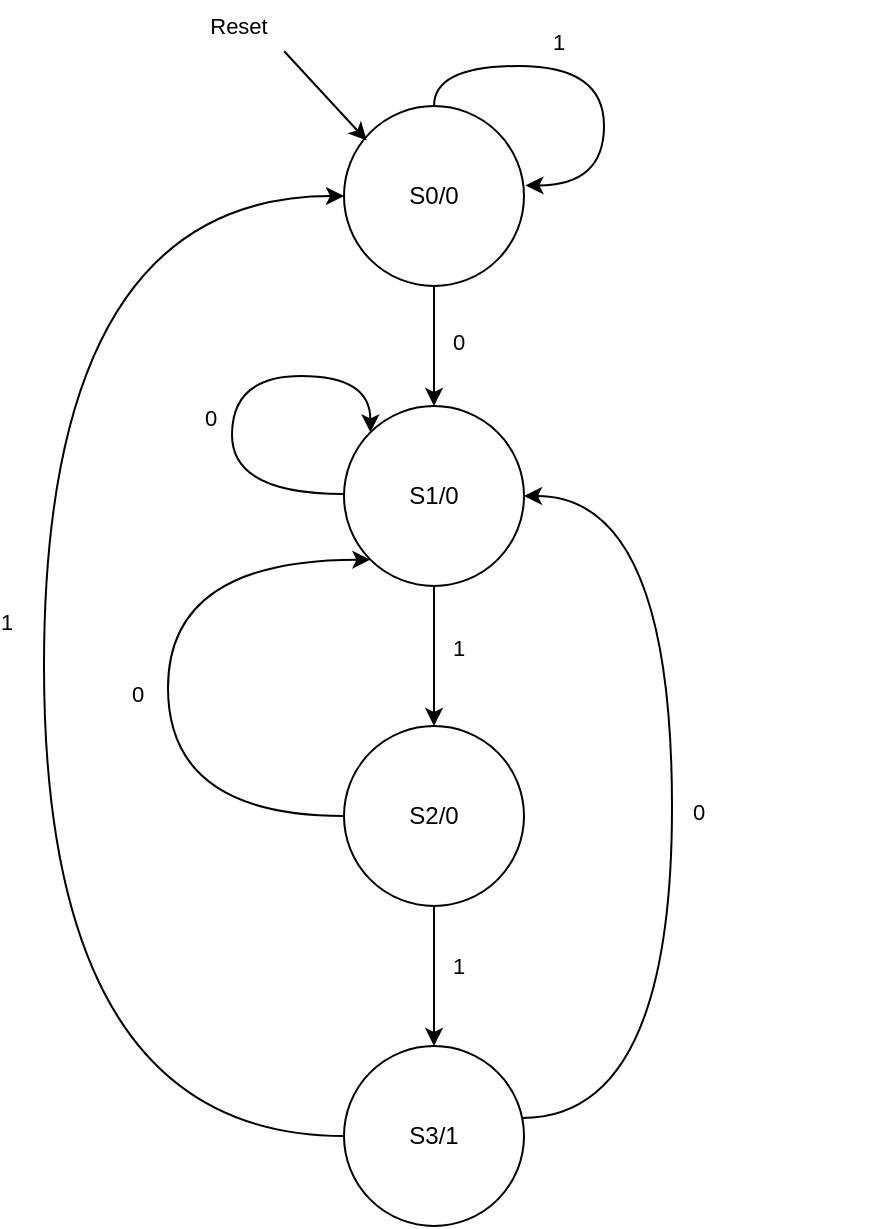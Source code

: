 <mxfile version="25.0.3">
  <diagram id="C5RBs43oDa-KdzZeNtuy" name="Page-1">
    <mxGraphModel dx="1285" dy="651" grid="0" gridSize="10" guides="1" tooltips="1" connect="1" arrows="1" fold="1" page="0" pageScale="1" pageWidth="827" pageHeight="1169" math="0" shadow="0">
      <root>
        <mxCell id="WIyWlLk6GJQsqaUBKTNV-0" />
        <mxCell id="WIyWlLk6GJQsqaUBKTNV-1" parent="WIyWlLk6GJQsqaUBKTNV-0" />
        <mxCell id="XGBNuJWRDXT0jH--8XD_-7" style="edgeStyle=orthogonalEdgeStyle;rounded=0;orthogonalLoop=1;jettySize=auto;html=1;entryX=0.5;entryY=0;entryDx=0;entryDy=0;" parent="WIyWlLk6GJQsqaUBKTNV-1" source="XGBNuJWRDXT0jH--8XD_-1" target="XGBNuJWRDXT0jH--8XD_-3" edge="1">
          <mxGeometry relative="1" as="geometry" />
        </mxCell>
        <mxCell id="XGBNuJWRDXT0jH--8XD_-1" value="S0/0" style="ellipse;whiteSpace=wrap;html=1;aspect=fixed;" parent="WIyWlLk6GJQsqaUBKTNV-1" vertex="1">
          <mxGeometry x="270" y="170" width="90" height="90" as="geometry" />
        </mxCell>
        <mxCell id="XGBNuJWRDXT0jH--8XD_-12" style="edgeStyle=orthogonalEdgeStyle;rounded=0;orthogonalLoop=1;jettySize=auto;html=1;entryX=0.5;entryY=0;entryDx=0;entryDy=0;" parent="WIyWlLk6GJQsqaUBKTNV-1" source="XGBNuJWRDXT0jH--8XD_-3" target="XGBNuJWRDXT0jH--8XD_-4" edge="1">
          <mxGeometry relative="1" as="geometry" />
        </mxCell>
        <mxCell id="2J8As_aUuJhc1Xifo1Dg-9" style="edgeStyle=orthogonalEdgeStyle;shape=connector;curved=1;rounded=0;orthogonalLoop=1;jettySize=auto;html=1;strokeColor=default;align=center;verticalAlign=middle;fontFamily=Helvetica;fontSize=11;fontColor=default;labelBackgroundColor=default;endArrow=classic;entryX=0;entryY=0;entryDx=0;entryDy=0;" edge="1" parent="WIyWlLk6GJQsqaUBKTNV-1" source="XGBNuJWRDXT0jH--8XD_-3" target="XGBNuJWRDXT0jH--8XD_-3">
          <mxGeometry relative="1" as="geometry">
            <mxPoint x="268" y="332" as="targetPoint" />
            <Array as="points">
              <mxPoint x="214" y="364" />
              <mxPoint x="214" y="305" />
              <mxPoint x="283" y="305" />
            </Array>
          </mxGeometry>
        </mxCell>
        <mxCell id="XGBNuJWRDXT0jH--8XD_-3" value="S1/0" style="ellipse;whiteSpace=wrap;html=1;aspect=fixed;" parent="WIyWlLk6GJQsqaUBKTNV-1" vertex="1">
          <mxGeometry x="270" y="320" width="90" height="90" as="geometry" />
        </mxCell>
        <mxCell id="2J8As_aUuJhc1Xifo1Dg-1" style="edgeStyle=orthogonalEdgeStyle;rounded=0;orthogonalLoop=1;jettySize=auto;html=1;entryX=0.5;entryY=0;entryDx=0;entryDy=0;" edge="1" parent="WIyWlLk6GJQsqaUBKTNV-1" source="XGBNuJWRDXT0jH--8XD_-4" target="2J8As_aUuJhc1Xifo1Dg-0">
          <mxGeometry relative="1" as="geometry" />
        </mxCell>
        <mxCell id="2J8As_aUuJhc1Xifo1Dg-3" style="edgeStyle=orthogonalEdgeStyle;rounded=0;orthogonalLoop=1;jettySize=auto;html=1;strokeColor=none;curved=1;entryX=0;entryY=1;entryDx=0;entryDy=0;" edge="1" parent="WIyWlLk6GJQsqaUBKTNV-1" source="XGBNuJWRDXT0jH--8XD_-4" target="XGBNuJWRDXT0jH--8XD_-3">
          <mxGeometry relative="1" as="geometry">
            <mxPoint x="204.667" y="412.0" as="targetPoint" />
          </mxGeometry>
        </mxCell>
        <mxCell id="2J8As_aUuJhc1Xifo1Dg-7" style="edgeStyle=orthogonalEdgeStyle;shape=connector;curved=1;rounded=0;orthogonalLoop=1;jettySize=auto;html=1;entryX=0;entryY=1;entryDx=0;entryDy=0;strokeColor=default;align=center;verticalAlign=middle;fontFamily=Helvetica;fontSize=11;fontColor=default;labelBackgroundColor=default;endArrow=classic;" edge="1" parent="WIyWlLk6GJQsqaUBKTNV-1" source="XGBNuJWRDXT0jH--8XD_-4" target="XGBNuJWRDXT0jH--8XD_-3">
          <mxGeometry relative="1" as="geometry">
            <Array as="points">
              <mxPoint x="182" y="525" />
              <mxPoint x="182" y="397" />
            </Array>
          </mxGeometry>
        </mxCell>
        <mxCell id="XGBNuJWRDXT0jH--8XD_-4" value="S2/0" style="ellipse;whiteSpace=wrap;html=1;aspect=fixed;" parent="WIyWlLk6GJQsqaUBKTNV-1" vertex="1">
          <mxGeometry x="270" y="480" width="90" height="90" as="geometry" />
        </mxCell>
        <mxCell id="XGBNuJWRDXT0jH--8XD_-5" style="edgeStyle=orthogonalEdgeStyle;rounded=0;orthogonalLoop=1;jettySize=auto;html=1;entryX=1.008;entryY=0.441;entryDx=0;entryDy=0;curved=1;entryPerimeter=0;exitX=0.5;exitY=0;exitDx=0;exitDy=0;" parent="WIyWlLk6GJQsqaUBKTNV-1" source="XGBNuJWRDXT0jH--8XD_-1" target="XGBNuJWRDXT0jH--8XD_-1" edge="1">
          <mxGeometry relative="1" as="geometry">
            <mxPoint x="330" y="170.279" as="sourcePoint" />
            <mxPoint x="370.0" y="215" as="targetPoint" />
            <Array as="points">
              <mxPoint x="315" y="150" />
              <mxPoint x="400" y="150" />
              <mxPoint x="400" y="210" />
            </Array>
          </mxGeometry>
        </mxCell>
        <mxCell id="XGBNuJWRDXT0jH--8XD_-6" value="1" style="edgeLabel;html=1;align=center;verticalAlign=middle;resizable=0;points=[];" parent="XGBNuJWRDXT0jH--8XD_-5" vertex="1" connectable="0">
          <mxGeometry x="-0.113" y="-7" relative="1" as="geometry">
            <mxPoint x="-9" y="-19" as="offset" />
          </mxGeometry>
        </mxCell>
        <mxCell id="XGBNuJWRDXT0jH--8XD_-10" value="&lt;div style=&quot;text-align: left;&quot;&gt;0&lt;/div&gt;" style="edgeLabel;html=1;align=center;verticalAlign=middle;resizable=0;points=[];" parent="WIyWlLk6GJQsqaUBKTNV-1" vertex="1" connectable="0">
          <mxGeometry x="327.0" y="263.0" as="geometry">
            <mxPoint y="25" as="offset" />
          </mxGeometry>
        </mxCell>
        <mxCell id="XGBNuJWRDXT0jH--8XD_-13" value="&lt;div style=&quot;text-align: left;&quot;&gt;1&lt;/div&gt;" style="edgeLabel;html=1;align=center;verticalAlign=middle;resizable=0;points=[];" parent="WIyWlLk6GJQsqaUBKTNV-1" vertex="1" connectable="0">
          <mxGeometry x="327.0" y="441.0" as="geometry">
            <mxPoint as="offset" />
          </mxGeometry>
        </mxCell>
        <mxCell id="XGBNuJWRDXT0jH--8XD_-15" value="&lt;div style=&quot;text-align: center;&quot;&gt;&lt;span style=&quot;background-color: initial; font-size: 11px; text-wrap-mode: nowrap;&quot;&gt;0&lt;/span&gt;&lt;/div&gt;" style="text;whiteSpace=wrap;html=1;" parent="WIyWlLk6GJQsqaUBKTNV-1" vertex="1">
          <mxGeometry x="162" y="450" width="17" height="30" as="geometry" />
        </mxCell>
        <mxCell id="XGBNuJWRDXT0jH--8XD_-28" value="&lt;div style=&quot;text-align: left;&quot;&gt;0&lt;/div&gt;" style="edgeLabel;html=1;align=center;verticalAlign=middle;resizable=0;points=[];" parent="WIyWlLk6GJQsqaUBKTNV-1" vertex="1" connectable="0">
          <mxGeometry x="205.0" y="313.0" as="geometry">
            <mxPoint x="-2" y="13" as="offset" />
          </mxGeometry>
        </mxCell>
        <mxCell id="2J8As_aUuJhc1Xifo1Dg-10" style="edgeStyle=orthogonalEdgeStyle;shape=connector;curved=1;rounded=0;orthogonalLoop=1;jettySize=auto;html=1;entryX=0;entryY=0.5;entryDx=0;entryDy=0;strokeColor=default;align=center;verticalAlign=middle;fontFamily=Helvetica;fontSize=11;fontColor=default;labelBackgroundColor=default;endArrow=classic;" edge="1" parent="WIyWlLk6GJQsqaUBKTNV-1" source="2J8As_aUuJhc1Xifo1Dg-0" target="XGBNuJWRDXT0jH--8XD_-1">
          <mxGeometry relative="1" as="geometry">
            <Array as="points">
              <mxPoint x="120" y="685" />
              <mxPoint x="120" y="215" />
            </Array>
          </mxGeometry>
        </mxCell>
        <mxCell id="2J8As_aUuJhc1Xifo1Dg-14" style="edgeStyle=orthogonalEdgeStyle;shape=connector;curved=1;rounded=0;orthogonalLoop=1;jettySize=auto;html=1;entryX=1;entryY=0.5;entryDx=0;entryDy=0;strokeColor=default;align=center;verticalAlign=middle;fontFamily=Helvetica;fontSize=11;fontColor=default;labelBackgroundColor=default;endArrow=classic;" edge="1" parent="WIyWlLk6GJQsqaUBKTNV-1" source="2J8As_aUuJhc1Xifo1Dg-0" target="XGBNuJWRDXT0jH--8XD_-3">
          <mxGeometry relative="1" as="geometry">
            <Array as="points">
              <mxPoint x="434" y="676" />
              <mxPoint x="434" y="365" />
            </Array>
          </mxGeometry>
        </mxCell>
        <mxCell id="2J8As_aUuJhc1Xifo1Dg-0" value="S3&lt;span style=&quot;background-color: initial;&quot;&gt;/1&lt;/span&gt;" style="ellipse;whiteSpace=wrap;html=1;aspect=fixed;" vertex="1" parent="WIyWlLk6GJQsqaUBKTNV-1">
          <mxGeometry x="270" y="640" width="90" height="90" as="geometry" />
        </mxCell>
        <mxCell id="2J8As_aUuJhc1Xifo1Dg-2" value="&lt;div style=&quot;text-align: left;&quot;&gt;1&lt;/div&gt;" style="edgeLabel;html=1;align=center;verticalAlign=middle;resizable=0;points=[];" vertex="1" connectable="0" parent="WIyWlLk6GJQsqaUBKTNV-1">
          <mxGeometry x="337.0" y="451.0" as="geometry">
            <mxPoint x="-10" y="149" as="offset" />
          </mxGeometry>
        </mxCell>
        <mxCell id="2J8As_aUuJhc1Xifo1Dg-11" value="&lt;div style=&quot;text-align: left;&quot;&gt;1&lt;/div&gt;" style="edgeLabel;html=1;align=center;verticalAlign=middle;resizable=0;points=[];" vertex="1" connectable="0" parent="WIyWlLk6GJQsqaUBKTNV-1">
          <mxGeometry x="103.0" y="415.0" as="geometry">
            <mxPoint x="-2" y="13" as="offset" />
          </mxGeometry>
        </mxCell>
        <mxCell id="2J8As_aUuJhc1Xifo1Dg-13" value="&lt;div style=&quot;text-align: left;&quot;&gt;0&lt;/div&gt;" style="edgeLabel;html=1;align=center;verticalAlign=middle;resizable=0;points=[];" vertex="1" connectable="0" parent="WIyWlLk6GJQsqaUBKTNV-1">
          <mxGeometry x="536.0" y="496.0" as="geometry">
            <mxPoint x="-89" y="27" as="offset" />
          </mxGeometry>
        </mxCell>
        <mxCell id="2J8As_aUuJhc1Xifo1Dg-20" value="Reset" style="text;html=1;align=center;verticalAlign=middle;resizable=0;points=[];autosize=1;strokeColor=none;fillColor=none;fontFamily=Helvetica;fontSize=11;fontColor=default;labelBackgroundColor=default;" vertex="1" parent="WIyWlLk6GJQsqaUBKTNV-1">
          <mxGeometry x="193" y="117" width="47" height="25" as="geometry" />
        </mxCell>
        <mxCell id="2J8As_aUuJhc1Xifo1Dg-22" style="shape=connector;rounded=0;orthogonalLoop=1;jettySize=auto;html=1;entryX=0.126;entryY=0.192;entryDx=0;entryDy=0;entryPerimeter=0;strokeColor=default;align=center;verticalAlign=middle;fontFamily=Helvetica;fontSize=11;fontColor=default;labelBackgroundColor=default;endArrow=classic;exitX=1.002;exitY=1.026;exitDx=0;exitDy=0;exitPerimeter=0;" edge="1" parent="WIyWlLk6GJQsqaUBKTNV-1" source="2J8As_aUuJhc1Xifo1Dg-20" target="XGBNuJWRDXT0jH--8XD_-1">
          <mxGeometry relative="1" as="geometry" />
        </mxCell>
      </root>
    </mxGraphModel>
  </diagram>
</mxfile>
